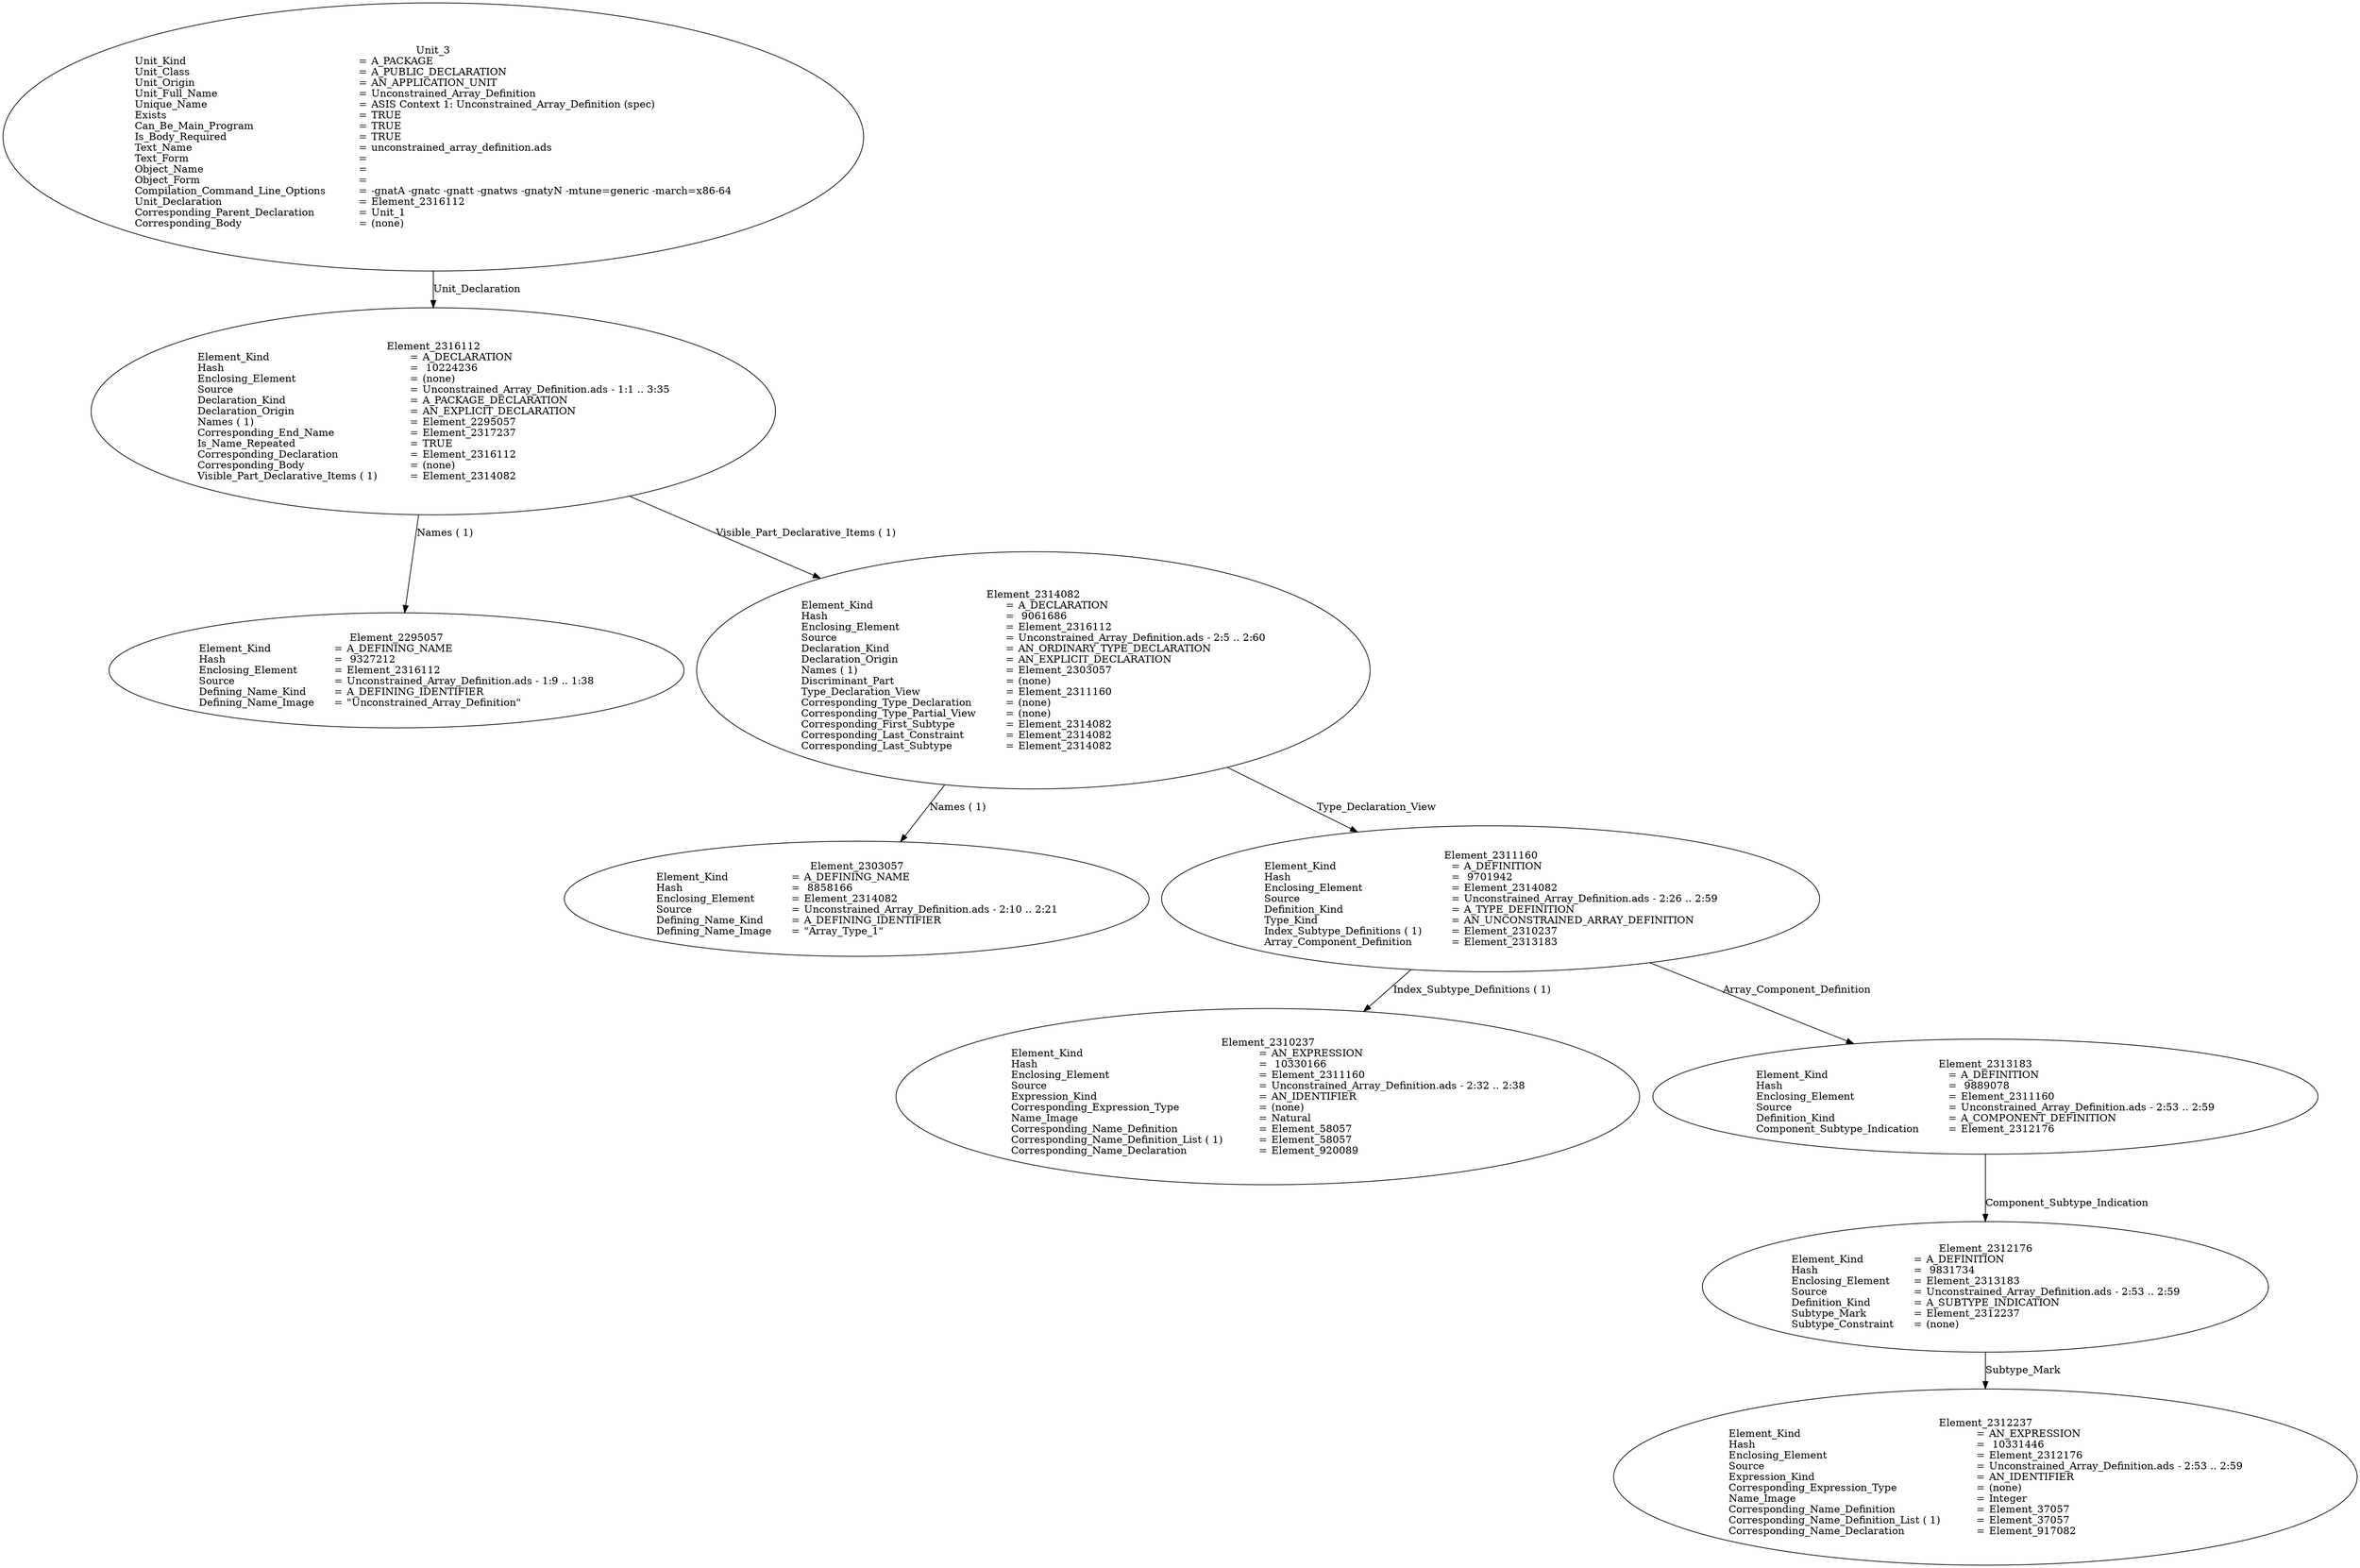digraph "unconstrained_array_definition.adt" {
  Unit_3 -> Element_2316112
      [ label=Unit_Declaration ];
  Unit_3
      [ label=<<TABLE BORDER="0" CELLBORDER="0" CELLSPACING="0" CELLPADDING="0"> 
          <TR><TD COLSPAN="3">Unit_3</TD></TR>
          <TR><TD ALIGN="LEFT">Unit_Kind   </TD><TD> = </TD><TD ALIGN="LEFT">A_PACKAGE</TD></TR>
          <TR><TD ALIGN="LEFT">Unit_Class   </TD><TD> = </TD><TD ALIGN="LEFT">A_PUBLIC_DECLARATION</TD></TR>
          <TR><TD ALIGN="LEFT">Unit_Origin   </TD><TD> = </TD><TD ALIGN="LEFT">AN_APPLICATION_UNIT</TD></TR>
          <TR><TD ALIGN="LEFT">Unit_Full_Name    </TD><TD> = </TD><TD ALIGN="LEFT">Unconstrained_Array_Definition</TD></TR>
          <TR><TD ALIGN="LEFT">Unique_Name   </TD><TD> = </TD><TD ALIGN="LEFT">ASIS Context 1: Unconstrained_Array_Definition (spec)</TD></TR>
          <TR><TD ALIGN="LEFT">Exists  </TD><TD> = </TD><TD ALIGN="LEFT">TRUE</TD></TR>
          <TR><TD ALIGN="LEFT">Can_Be_Main_Program     </TD><TD> = </TD><TD ALIGN="LEFT">TRUE</TD></TR>
          <TR><TD ALIGN="LEFT">Is_Body_Required     </TD><TD> = </TD><TD ALIGN="LEFT">TRUE</TD></TR>
          <TR><TD ALIGN="LEFT">Text_Name   </TD><TD> = </TD><TD ALIGN="LEFT">unconstrained_array_definition.ads</TD></TR>
          <TR><TD ALIGN="LEFT">Text_Form   </TD><TD> = </TD><TD ALIGN="LEFT"></TD></TR>
          <TR><TD ALIGN="LEFT">Object_Name   </TD><TD> = </TD><TD ALIGN="LEFT"></TD></TR>
          <TR><TD ALIGN="LEFT">Object_Form   </TD><TD> = </TD><TD ALIGN="LEFT"></TD></TR>
          <TR><TD ALIGN="LEFT">Compilation_Command_Line_Options         </TD><TD> = </TD><TD ALIGN="LEFT">-gnatA -gnatc -gnatt -gnatws -gnatyN -mtune=generic -march=x86-64</TD></TR>
          <TR><TD ALIGN="LEFT">Unit_Declaration     </TD><TD> = </TD><TD ALIGN="LEFT">Element_2316112</TD></TR>
          <TR><TD ALIGN="LEFT">Corresponding_Parent_Declaration         </TD><TD> = </TD><TD ALIGN="LEFT">Unit_1</TD></TR>
          <TR><TD ALIGN="LEFT">Corresponding_Body     </TD><TD> = </TD><TD ALIGN="LEFT">(none)</TD></TR>
          </TABLE>> ];
  Element_2316112 -> Element_2295057
      [ label="Names ( 1)" ];
  Element_2316112 -> Element_2314082
      [ label="Visible_Part_Declarative_Items ( 1)" ];
  Element_2316112
      [ label=<<TABLE BORDER="0" CELLBORDER="0" CELLSPACING="0" CELLPADDING="0"> 
          <TR><TD COLSPAN="3">Element_2316112</TD></TR>
          <TR><TD ALIGN="LEFT">Element_Kind    </TD><TD> = </TD><TD ALIGN="LEFT">A_DECLARATION</TD></TR>
          <TR><TD ALIGN="LEFT">Hash  </TD><TD> = </TD><TD ALIGN="LEFT"> 10224236</TD></TR>
          <TR><TD ALIGN="LEFT">Enclosing_Element     </TD><TD> = </TD><TD ALIGN="LEFT">(none)</TD></TR>
          <TR><TD ALIGN="LEFT">Source  </TD><TD> = </TD><TD ALIGN="LEFT">Unconstrained_Array_Definition.ads - 1:1 .. 3:35</TD></TR>
          <TR><TD ALIGN="LEFT">Declaration_Kind     </TD><TD> = </TD><TD ALIGN="LEFT">A_PACKAGE_DECLARATION</TD></TR>
          <TR><TD ALIGN="LEFT">Declaration_Origin     </TD><TD> = </TD><TD ALIGN="LEFT">AN_EXPLICIT_DECLARATION</TD></TR>
          <TR><TD ALIGN="LEFT">Names ( 1)   </TD><TD> = </TD><TD ALIGN="LEFT">Element_2295057</TD></TR>
          <TR><TD ALIGN="LEFT">Corresponding_End_Name      </TD><TD> = </TD><TD ALIGN="LEFT">Element_2317237</TD></TR>
          <TR><TD ALIGN="LEFT">Is_Name_Repeated     </TD><TD> = </TD><TD ALIGN="LEFT">TRUE</TD></TR>
          <TR><TD ALIGN="LEFT">Corresponding_Declaration       </TD><TD> = </TD><TD ALIGN="LEFT">Element_2316112</TD></TR>
          <TR><TD ALIGN="LEFT">Corresponding_Body     </TD><TD> = </TD><TD ALIGN="LEFT">(none)</TD></TR>
          <TR><TD ALIGN="LEFT">Visible_Part_Declarative_Items ( 1)         </TD><TD> = </TD><TD ALIGN="LEFT">Element_2314082</TD></TR>
          </TABLE>> ];
  Element_2295057
      [ label=<<TABLE BORDER="0" CELLBORDER="0" CELLSPACING="0" CELLPADDING="0"> 
          <TR><TD COLSPAN="3">Element_2295057</TD></TR>
          <TR><TD ALIGN="LEFT">Element_Kind    </TD><TD> = </TD><TD ALIGN="LEFT">A_DEFINING_NAME</TD></TR>
          <TR><TD ALIGN="LEFT">Hash  </TD><TD> = </TD><TD ALIGN="LEFT"> 9327212</TD></TR>
          <TR><TD ALIGN="LEFT">Enclosing_Element     </TD><TD> = </TD><TD ALIGN="LEFT">Element_2316112</TD></TR>
          <TR><TD ALIGN="LEFT">Source  </TD><TD> = </TD><TD ALIGN="LEFT">Unconstrained_Array_Definition.ads - 1:9 .. 1:38</TD></TR>
          <TR><TD ALIGN="LEFT">Defining_Name_Kind     </TD><TD> = </TD><TD ALIGN="LEFT">A_DEFINING_IDENTIFIER</TD></TR>
          <TR><TD ALIGN="LEFT">Defining_Name_Image     </TD><TD> = </TD><TD ALIGN="LEFT">"Unconstrained_Array_Definition"</TD></TR>
          </TABLE>> ];
  Element_2314082 -> Element_2303057
      [ label="Names ( 1)" ];
  Element_2314082 -> Element_2311160
      [ label=Type_Declaration_View ];
  Element_2314082
      [ label=<<TABLE BORDER="0" CELLBORDER="0" CELLSPACING="0" CELLPADDING="0"> 
          <TR><TD COLSPAN="3">Element_2314082</TD></TR>
          <TR><TD ALIGN="LEFT">Element_Kind    </TD><TD> = </TD><TD ALIGN="LEFT">A_DECLARATION</TD></TR>
          <TR><TD ALIGN="LEFT">Hash  </TD><TD> = </TD><TD ALIGN="LEFT"> 9061686</TD></TR>
          <TR><TD ALIGN="LEFT">Enclosing_Element     </TD><TD> = </TD><TD ALIGN="LEFT">Element_2316112</TD></TR>
          <TR><TD ALIGN="LEFT">Source  </TD><TD> = </TD><TD ALIGN="LEFT">Unconstrained_Array_Definition.ads - 2:5 .. 2:60</TD></TR>
          <TR><TD ALIGN="LEFT">Declaration_Kind     </TD><TD> = </TD><TD ALIGN="LEFT">AN_ORDINARY_TYPE_DECLARATION</TD></TR>
          <TR><TD ALIGN="LEFT">Declaration_Origin     </TD><TD> = </TD><TD ALIGN="LEFT">AN_EXPLICIT_DECLARATION</TD></TR>
          <TR><TD ALIGN="LEFT">Names ( 1)   </TD><TD> = </TD><TD ALIGN="LEFT">Element_2303057</TD></TR>
          <TR><TD ALIGN="LEFT">Discriminant_Part     </TD><TD> = </TD><TD ALIGN="LEFT">(none)</TD></TR>
          <TR><TD ALIGN="LEFT">Type_Declaration_View      </TD><TD> = </TD><TD ALIGN="LEFT">Element_2311160</TD></TR>
          <TR><TD ALIGN="LEFT">Corresponding_Type_Declaration        </TD><TD> = </TD><TD ALIGN="LEFT">(none)</TD></TR>
          <TR><TD ALIGN="LEFT">Corresponding_Type_Partial_View        </TD><TD> = </TD><TD ALIGN="LEFT">(none)</TD></TR>
          <TR><TD ALIGN="LEFT">Corresponding_First_Subtype       </TD><TD> = </TD><TD ALIGN="LEFT">Element_2314082</TD></TR>
          <TR><TD ALIGN="LEFT">Corresponding_Last_Constraint        </TD><TD> = </TD><TD ALIGN="LEFT">Element_2314082</TD></TR>
          <TR><TD ALIGN="LEFT">Corresponding_Last_Subtype       </TD><TD> = </TD><TD ALIGN="LEFT">Element_2314082</TD></TR>
          </TABLE>> ];
  Element_2303057
      [ label=<<TABLE BORDER="0" CELLBORDER="0" CELLSPACING="0" CELLPADDING="0"> 
          <TR><TD COLSPAN="3">Element_2303057</TD></TR>
          <TR><TD ALIGN="LEFT">Element_Kind    </TD><TD> = </TD><TD ALIGN="LEFT">A_DEFINING_NAME</TD></TR>
          <TR><TD ALIGN="LEFT">Hash  </TD><TD> = </TD><TD ALIGN="LEFT"> 8858166</TD></TR>
          <TR><TD ALIGN="LEFT">Enclosing_Element     </TD><TD> = </TD><TD ALIGN="LEFT">Element_2314082</TD></TR>
          <TR><TD ALIGN="LEFT">Source  </TD><TD> = </TD><TD ALIGN="LEFT">Unconstrained_Array_Definition.ads - 2:10 .. 2:21</TD></TR>
          <TR><TD ALIGN="LEFT">Defining_Name_Kind     </TD><TD> = </TD><TD ALIGN="LEFT">A_DEFINING_IDENTIFIER</TD></TR>
          <TR><TD ALIGN="LEFT">Defining_Name_Image     </TD><TD> = </TD><TD ALIGN="LEFT">"Array_Type_1"</TD></TR>
          </TABLE>> ];
  Element_2311160 -> Element_2310237
      [ label="Index_Subtype_Definitions ( 1)" ];
  Element_2311160 -> Element_2313183
      [ label=Array_Component_Definition ];
  Element_2311160
      [ label=<<TABLE BORDER="0" CELLBORDER="0" CELLSPACING="0" CELLPADDING="0"> 
          <TR><TD COLSPAN="3">Element_2311160</TD></TR>
          <TR><TD ALIGN="LEFT">Element_Kind    </TD><TD> = </TD><TD ALIGN="LEFT">A_DEFINITION</TD></TR>
          <TR><TD ALIGN="LEFT">Hash  </TD><TD> = </TD><TD ALIGN="LEFT"> 9701942</TD></TR>
          <TR><TD ALIGN="LEFT">Enclosing_Element     </TD><TD> = </TD><TD ALIGN="LEFT">Element_2314082</TD></TR>
          <TR><TD ALIGN="LEFT">Source  </TD><TD> = </TD><TD ALIGN="LEFT">Unconstrained_Array_Definition.ads - 2:26 .. 2:59</TD></TR>
          <TR><TD ALIGN="LEFT">Definition_Kind    </TD><TD> = </TD><TD ALIGN="LEFT">A_TYPE_DEFINITION</TD></TR>
          <TR><TD ALIGN="LEFT">Type_Kind   </TD><TD> = </TD><TD ALIGN="LEFT">AN_UNCONSTRAINED_ARRAY_DEFINITION</TD></TR>
          <TR><TD ALIGN="LEFT">Index_Subtype_Definitions ( 1)        </TD><TD> = </TD><TD ALIGN="LEFT">Element_2310237</TD></TR>
          <TR><TD ALIGN="LEFT">Array_Component_Definition       </TD><TD> = </TD><TD ALIGN="LEFT">Element_2313183</TD></TR>
          </TABLE>> ];
  Element_2310237
      [ label=<<TABLE BORDER="0" CELLBORDER="0" CELLSPACING="0" CELLPADDING="0"> 
          <TR><TD COLSPAN="3">Element_2310237</TD></TR>
          <TR><TD ALIGN="LEFT">Element_Kind    </TD><TD> = </TD><TD ALIGN="LEFT">AN_EXPRESSION</TD></TR>
          <TR><TD ALIGN="LEFT">Hash  </TD><TD> = </TD><TD ALIGN="LEFT"> 10330166</TD></TR>
          <TR><TD ALIGN="LEFT">Enclosing_Element     </TD><TD> = </TD><TD ALIGN="LEFT">Element_2311160</TD></TR>
          <TR><TD ALIGN="LEFT">Source  </TD><TD> = </TD><TD ALIGN="LEFT">Unconstrained_Array_Definition.ads - 2:32 .. 2:38</TD></TR>
          <TR><TD ALIGN="LEFT">Expression_Kind    </TD><TD> = </TD><TD ALIGN="LEFT">AN_IDENTIFIER</TD></TR>
          <TR><TD ALIGN="LEFT">Corresponding_Expression_Type        </TD><TD> = </TD><TD ALIGN="LEFT">(none)</TD></TR>
          <TR><TD ALIGN="LEFT">Name_Image   </TD><TD> = </TD><TD ALIGN="LEFT">Natural</TD></TR>
          <TR><TD ALIGN="LEFT">Corresponding_Name_Definition        </TD><TD> = </TD><TD ALIGN="LEFT">Element_58057</TD></TR>
          <TR><TD ALIGN="LEFT">Corresponding_Name_Definition_List ( 1)          </TD><TD> = </TD><TD ALIGN="LEFT">Element_58057</TD></TR>
          <TR><TD ALIGN="LEFT">Corresponding_Name_Declaration        </TD><TD> = </TD><TD ALIGN="LEFT">Element_920089</TD></TR>
          </TABLE>> ];
  Element_2313183 -> Element_2312176
      [ label=Component_Subtype_Indication ];
  Element_2313183
      [ label=<<TABLE BORDER="0" CELLBORDER="0" CELLSPACING="0" CELLPADDING="0"> 
          <TR><TD COLSPAN="3">Element_2313183</TD></TR>
          <TR><TD ALIGN="LEFT">Element_Kind    </TD><TD> = </TD><TD ALIGN="LEFT">A_DEFINITION</TD></TR>
          <TR><TD ALIGN="LEFT">Hash  </TD><TD> = </TD><TD ALIGN="LEFT"> 9889078</TD></TR>
          <TR><TD ALIGN="LEFT">Enclosing_Element     </TD><TD> = </TD><TD ALIGN="LEFT">Element_2311160</TD></TR>
          <TR><TD ALIGN="LEFT">Source  </TD><TD> = </TD><TD ALIGN="LEFT">Unconstrained_Array_Definition.ads - 2:53 .. 2:59</TD></TR>
          <TR><TD ALIGN="LEFT">Definition_Kind    </TD><TD> = </TD><TD ALIGN="LEFT">A_COMPONENT_DEFINITION</TD></TR>
          <TR><TD ALIGN="LEFT">Component_Subtype_Indication        </TD><TD> = </TD><TD ALIGN="LEFT">Element_2312176</TD></TR>
          </TABLE>> ];
  Element_2312176 -> Element_2312237
      [ label=Subtype_Mark ];
  Element_2312176
      [ label=<<TABLE BORDER="0" CELLBORDER="0" CELLSPACING="0" CELLPADDING="0"> 
          <TR><TD COLSPAN="3">Element_2312176</TD></TR>
          <TR><TD ALIGN="LEFT">Element_Kind    </TD><TD> = </TD><TD ALIGN="LEFT">A_DEFINITION</TD></TR>
          <TR><TD ALIGN="LEFT">Hash  </TD><TD> = </TD><TD ALIGN="LEFT"> 9831734</TD></TR>
          <TR><TD ALIGN="LEFT">Enclosing_Element     </TD><TD> = </TD><TD ALIGN="LEFT">Element_2313183</TD></TR>
          <TR><TD ALIGN="LEFT">Source  </TD><TD> = </TD><TD ALIGN="LEFT">Unconstrained_Array_Definition.ads - 2:53 .. 2:59</TD></TR>
          <TR><TD ALIGN="LEFT">Definition_Kind    </TD><TD> = </TD><TD ALIGN="LEFT">A_SUBTYPE_INDICATION</TD></TR>
          <TR><TD ALIGN="LEFT">Subtype_Mark    </TD><TD> = </TD><TD ALIGN="LEFT">Element_2312237</TD></TR>
          <TR><TD ALIGN="LEFT">Subtype_Constraint     </TD><TD> = </TD><TD ALIGN="LEFT">(none)</TD></TR>
          </TABLE>> ];
  Element_2312237
      [ label=<<TABLE BORDER="0" CELLBORDER="0" CELLSPACING="0" CELLPADDING="0"> 
          <TR><TD COLSPAN="3">Element_2312237</TD></TR>
          <TR><TD ALIGN="LEFT">Element_Kind    </TD><TD> = </TD><TD ALIGN="LEFT">AN_EXPRESSION</TD></TR>
          <TR><TD ALIGN="LEFT">Hash  </TD><TD> = </TD><TD ALIGN="LEFT"> 10331446</TD></TR>
          <TR><TD ALIGN="LEFT">Enclosing_Element     </TD><TD> = </TD><TD ALIGN="LEFT">Element_2312176</TD></TR>
          <TR><TD ALIGN="LEFT">Source  </TD><TD> = </TD><TD ALIGN="LEFT">Unconstrained_Array_Definition.ads - 2:53 .. 2:59</TD></TR>
          <TR><TD ALIGN="LEFT">Expression_Kind    </TD><TD> = </TD><TD ALIGN="LEFT">AN_IDENTIFIER</TD></TR>
          <TR><TD ALIGN="LEFT">Corresponding_Expression_Type        </TD><TD> = </TD><TD ALIGN="LEFT">(none)</TD></TR>
          <TR><TD ALIGN="LEFT">Name_Image   </TD><TD> = </TD><TD ALIGN="LEFT">Integer</TD></TR>
          <TR><TD ALIGN="LEFT">Corresponding_Name_Definition        </TD><TD> = </TD><TD ALIGN="LEFT">Element_37057</TD></TR>
          <TR><TD ALIGN="LEFT">Corresponding_Name_Definition_List ( 1)          </TD><TD> = </TD><TD ALIGN="LEFT">Element_37057</TD></TR>
          <TR><TD ALIGN="LEFT">Corresponding_Name_Declaration        </TD><TD> = </TD><TD ALIGN="LEFT">Element_917082</TD></TR>
          </TABLE>> ]
}
